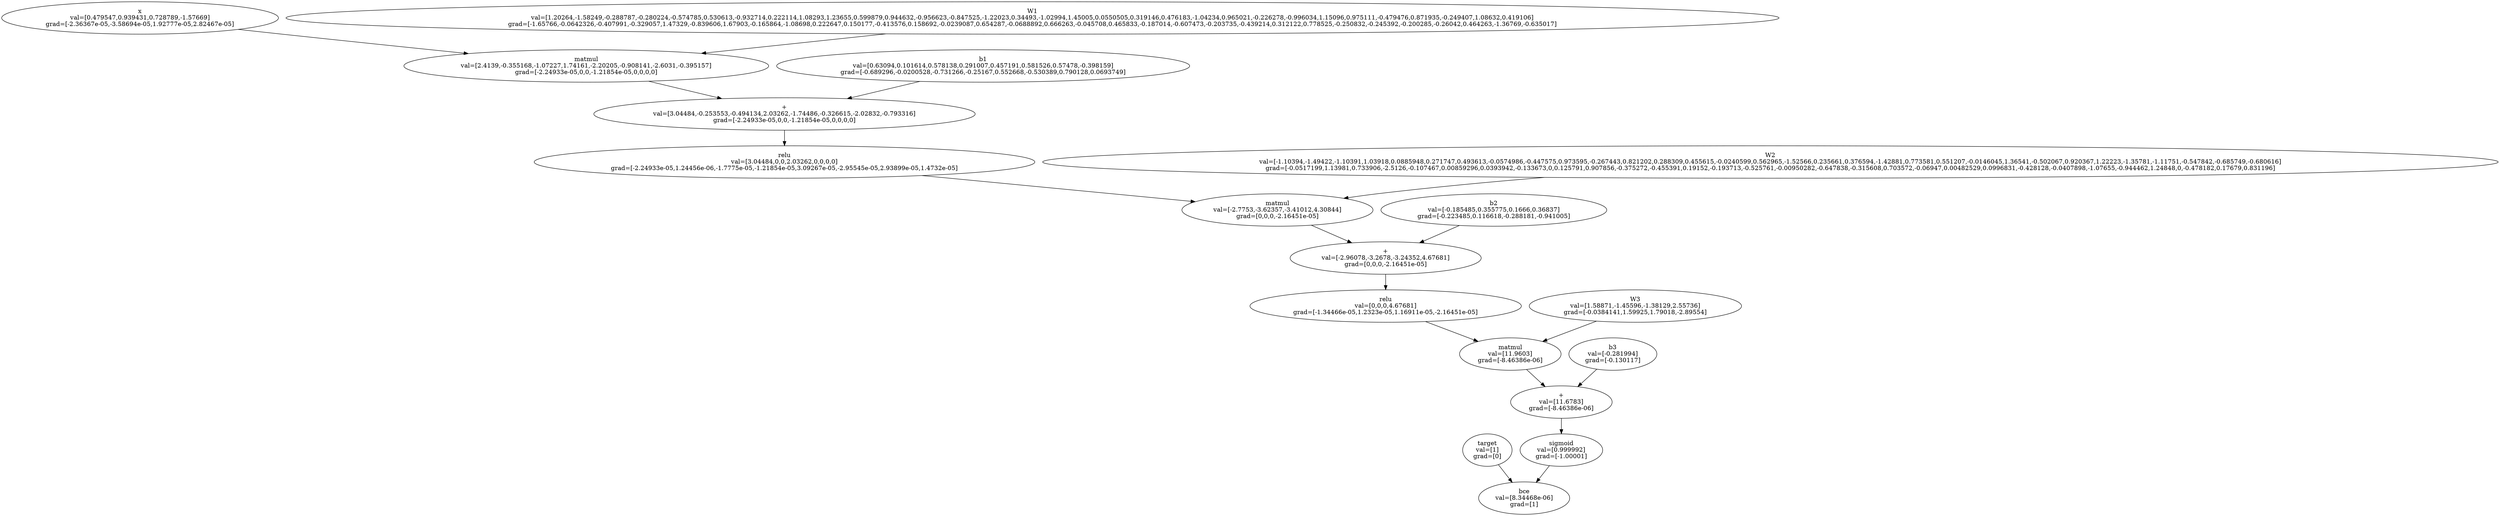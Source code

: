 digraph ComputationalGraph {
  node1200004 [label="target\nval=[1]\ngrad=[0]"];
  node1199994 [label="x\nval=[0.479547,0.939431,0.728789,-1.57669]\ngrad=[-2.36367e-05,-3.58694e-05,1.92777e-05,2.82467e-05]"];
  node0 [label="W1\nval=[1.20264,-1.58249,-0.288787,-0.280224,-0.574785,0.530613,-0.932714,0.222114,1.08293,1.23655,0.599879,0.944632,-0.956623,-0.847525,-1.22023,0.34493,-1.02994,1.45005,0.0550505,0.319146,0.476183,-1.04234,0.965021,-0.226278,-0.996034,1.15096,0.975111,-0.479476,0.871935,-0.249407,1.08632,0.419106]\ngrad=[-1.65766,-0.0642326,-0.407991,-0.329057,1.47329,-0.839606,1.67903,-0.165864,-1.08698,0.222647,0.150177,-0.413576,0.158692,-0.0239087,0.654287,-0.0688892,0.666263,-0.045708,0.465833,-0.187014,-0.607473,-0.203735,-0.439214,0.312122,0.778525,-0.250832,-0.245392,-0.200285,-0.26042,0.464263,-1.36769,-0.635017]"];
  node1199995 [label="matmul\nval=[2.4139,-0.355168,-1.07227,1.74161,-2.20205,-0.908141,-2.6031,-0.395157]\ngrad=[-2.24933e-05,0,0,-1.21854e-05,0,0,0,0]"];
  node1199994 -> node1199995;
  node0 -> node1199995;
  node1 [label="b1\nval=[0.63094,0.101614,0.578138,0.291007,0.457191,0.581526,0.57478,-0.398159]\ngrad=[-0.689296,-0.0200528,-0.731266,-0.25167,0.552668,-0.530389,0.790128,0.0693749]"];
  node1199996 [label="+\nval=[3.04484,-0.253553,-0.494134,2.03262,-1.74486,-0.326615,-2.02832,-0.793316]\ngrad=[-2.24933e-05,0,0,-1.21854e-05,0,0,0,0]"];
  node1199995 -> node1199996;
  node1 -> node1199996;
  node1199997 [label="relu\nval=[3.04484,0,0,2.03262,0,0,0,0]\ngrad=[-2.24933e-05,1.24456e-06,-1.7775e-05,-1.21854e-05,3.09267e-05,-2.95545e-05,2.93899e-05,1.4732e-05]"];
  node1199996 -> node1199997;
  node2 [label="W2\nval=[-1.10394,-1.49422,-1.10391,1.03918,0.0885948,0.271747,0.493613,-0.0574986,-0.447575,0.973595,-0.267443,0.821202,0.288309,0.455615,-0.0240599,0.562965,-1.52566,0.235661,0.376594,-1.42881,0.773581,0.551207,-0.0146045,1.36541,-0.502067,0.920367,1.22223,-1.35781,-1.11751,-0.547842,-0.685749,-0.680616]\ngrad=[-0.0517199,1.13981,0.733906,-2.5126,-0.107467,0.00859296,0.0393942,-0.133673,0,0.125791,0.907856,-0.375272,-0.455391,0.19152,-0.193713,-0.525761,-0.00950282,-0.647838,-0.315608,0.703572,-0.06947,0.00482529,0.0996831,-0.428128,-0.0407898,-1.07655,-0.944462,1.24848,0,-0.478182,0.17679,0.831196]"];
  node1199998 [label="matmul\nval=[-2.7753,-3.62357,-3.41012,4.30844]\ngrad=[0,0,0,-2.16451e-05]"];
  node1199997 -> node1199998;
  node2 -> node1199998;
  node3 [label="b2\nval=[-0.185485,0.355775,0.1666,0.36837]\ngrad=[-0.223485,0.116618,-0.288181,-0.941005]"];
  node1199999 [label="+\nval=[-2.96078,-3.2678,-3.24352,4.67681]\ngrad=[0,0,0,-2.16451e-05]"];
  node1199998 -> node1199999;
  node3 -> node1199999;
  node1200000 [label="relu\nval=[0,0,0,4.67681]\ngrad=[-1.34466e-05,1.2323e-05,1.16911e-05,-2.16451e-05]"];
  node1199999 -> node1200000;
  node4 [label="W3\nval=[1.58871,-1.45596,-1.38129,2.55736]\ngrad=[-0.0384141,1.59925,1.79018,-2.89554]"];
  node1200001 [label="matmul\nval=[11.9603]\ngrad=[-8.46386e-06]"];
  node1200000 -> node1200001;
  node4 -> node1200001;
  node5 [label="b3\nval=[-0.281994]\ngrad=[-0.130117]"];
  node1200002 [label="+\nval=[11.6783]\ngrad=[-8.46386e-06]"];
  node1200001 -> node1200002;
  node5 -> node1200002;
  node1200003 [label="sigmoid\nval=[0.999992]\ngrad=[-1.00001]"];
  node1200002 -> node1200003;
  node1200005 [label="bce\nval=[8.34468e-06]\ngrad=[1]"];
  node1200004 -> node1200005;
  node1200003 -> node1200005;
}
